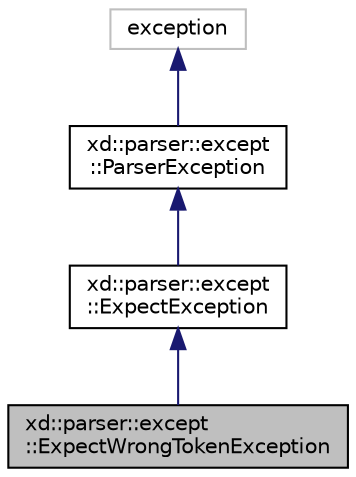digraph "xd::parser::except::ExpectWrongTokenException"
{
  edge [fontname="Helvetica",fontsize="10",labelfontname="Helvetica",labelfontsize="10"];
  node [fontname="Helvetica",fontsize="10",shape=record];
  Node4 [label="xd::parser::except\l::ExpectWrongTokenException",height=0.2,width=0.4,color="black", fillcolor="grey75", style="filled", fontcolor="black"];
  Node5 -> Node4 [dir="back",color="midnightblue",fontsize="10",style="solid",fontname="Helvetica"];
  Node5 [label="xd::parser::except\l::ExpectException",height=0.2,width=0.4,color="black", fillcolor="white", style="filled",URL="$classxd_1_1parser_1_1except_1_1_expect_exception.html"];
  Node6 -> Node5 [dir="back",color="midnightblue",fontsize="10",style="solid",fontname="Helvetica"];
  Node6 [label="xd::parser::except\l::ParserException",height=0.2,width=0.4,color="black", fillcolor="white", style="filled",URL="$classxd_1_1parser_1_1except_1_1_parser_exception.html"];
  Node7 -> Node6 [dir="back",color="midnightblue",fontsize="10",style="solid",fontname="Helvetica"];
  Node7 [label="exception",height=0.2,width=0.4,color="grey75", fillcolor="white", style="filled"];
}
